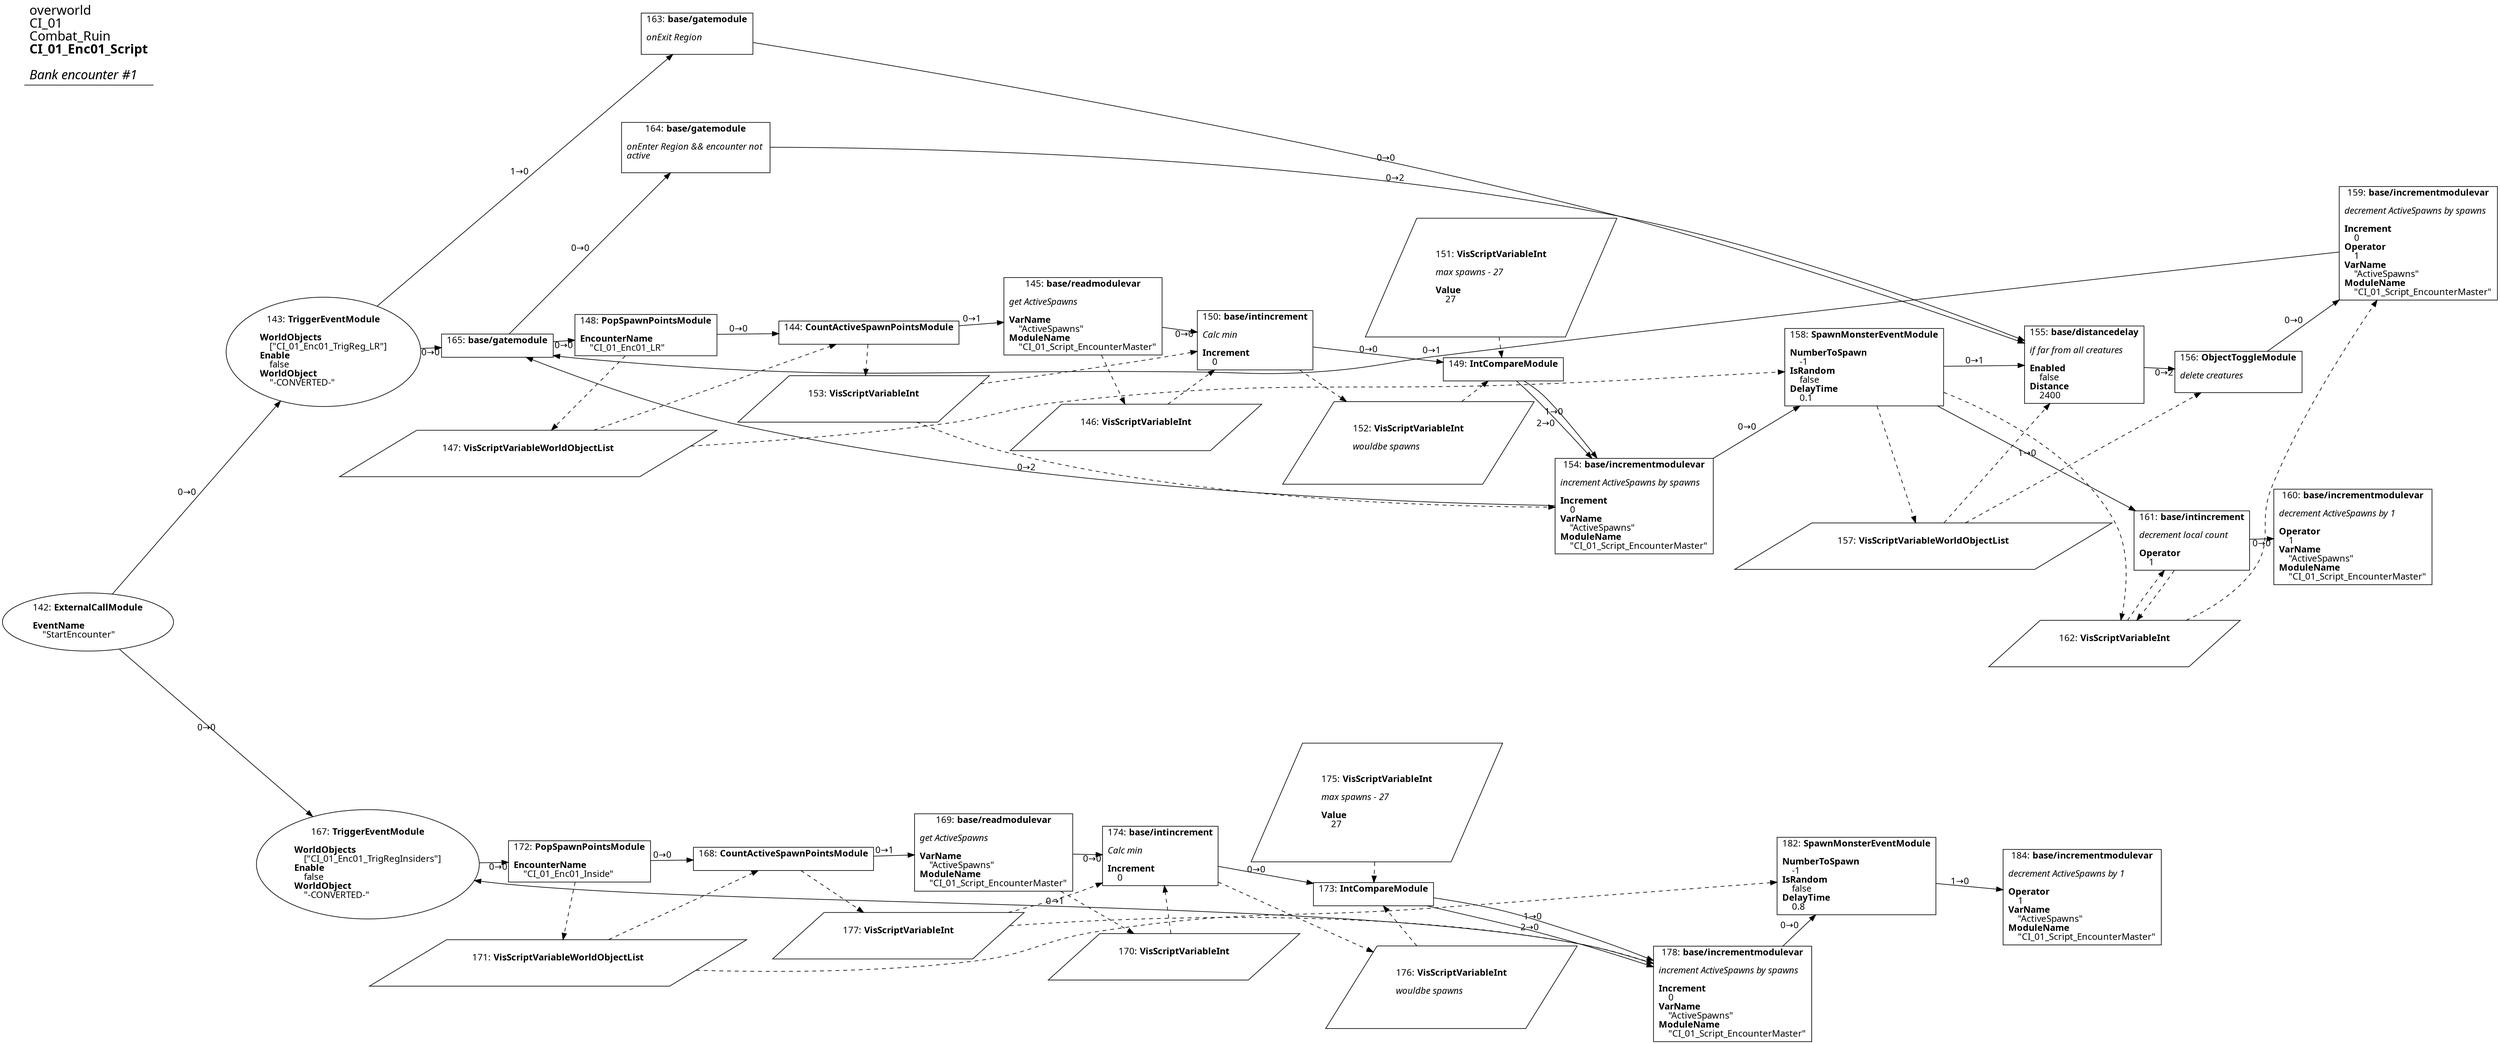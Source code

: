 digraph {
    layout = fdp;
    overlap = prism;
    sep = "+16";
    splines = spline;

    node [ shape = box ];

    graph [ fontname = "Segoe UI" ];
    node [ fontname = "Segoe UI" ];
    edge [ fontname = "Segoe UI" ];

    142 [ label = <142: <b>ExternalCallModule</b><br/><br/><b>EventName</b><br align="left"/>    &quot;StartEncounter&quot;<br align="left"/>> ];
    142 [ shape = oval ]
    142 [ pos = "-0.81500006,0.82100004!" ];
    142 -> 143 [ label = "0→0" ];
    142 -> 167 [ label = "0→0" ];

    143 [ label = <143: <b>TriggerEventModule</b><br/><br/><b>WorldObjects</b><br align="left"/>    [&quot;CI_01_Enc01_TrigReg_LR&quot;]<br align="left"/><b>Enable</b><br align="left"/>    false<br align="left"/><b>WorldObject</b><br align="left"/>    &quot;-CONVERTED-&quot;<br align="left"/>> ];
    143 [ shape = oval ]
    143 [ pos = "-0.46,1.2040001!" ];
    143 -> 165 [ label = "0→0" ];
    143 -> 163 [ label = "1→0" ];

    144 [ label = <144: <b>CountActiveSpawnPointsModule</b><br/><br/>> ];
    144 [ pos = "0.21300001,1.207!" ];
    144 -> 145 [ label = "0→1" ];
    147 -> 144 [ style = dashed ];
    144 -> 153 [ style = dashed ];

    145 [ label = <145: <b>base/readmodulevar</b><br/><br/><i>get ActiveSpawns<br align="left"/></i><br align="left"/><b>VarName</b><br align="left"/>    &quot;ActiveSpawns&quot;<br align="left"/><b>ModuleName</b><br align="left"/>    &quot;CI_01_Script_EncounterMaster&quot;<br align="left"/>> ];
    145 [ pos = "0.48600003,1.2090001!" ];
    145 -> 150 [ label = "0→0" ];
    145 -> 146 [ style = dashed ];

    146 [ label = <146: <b>VisScriptVariableInt</b><br/><br/>> ];
    146 [ shape = parallelogram ]
    146 [ pos = "0.48700002,1.077!" ];

    147 [ label = <147: <b>VisScriptVariableWorldObjectList</b><br/><br/>> ];
    147 [ shape = parallelogram ]
    147 [ pos = "-0.016,1.0780001!" ];

    148 [ label = <148: <b>PopSpawnPointsModule</b><br/><br/><b>EncounterName</b><br align="left"/>    &quot;CI_01_Enc01_LR&quot;<br align="left"/>> ];
    148 [ pos = "-0.017,1.207!" ];
    148 -> 144 [ label = "0→0" ];
    148 -> 147 [ style = dashed ];

    149 [ label = <149: <b>IntCompareModule</b><br/><br/>> ];
    149 [ pos = "0.938,1.2090001!" ];
    149 -> 154 [ label = "1→0" ];
    149 -> 154 [ label = "2→0" ];
    151 -> 149 [ style = dashed ];
    152 -> 149 [ style = dashed ];

    150 [ label = <150: <b>base/intincrement</b><br/><br/><i>Calc min<br align="left"/></i><br align="left"/><b>Increment</b><br align="left"/>    0<br align="left"/>> ];
    150 [ pos = "0.73,1.2090001!" ];
    150 -> 149 [ label = "0→0" ];
    150 -> 152 [ style = dashed ];
    153 -> 150 [ style = dashed ];
    146 -> 150 [ style = dashed ];

    151 [ label = <151: <b>VisScriptVariableInt</b><br/><br/><i>max spawns - 27<br align="left"/></i><br align="left"/><b>Value</b><br align="left"/>    27<br align="left"/>> ];
    151 [ shape = parallelogram ]
    151 [ pos = "0.934,1.266!" ];

    152 [ label = <152: <b>VisScriptVariableInt</b><br/><br/><i>wouldbe spawns<br align="left"/></i><br align="left"/>> ];
    152 [ shape = parallelogram ]
    152 [ pos = "0.734,1.0630001!" ];

    153 [ label = <153: <b>VisScriptVariableInt</b><br/><br/>> ];
    153 [ shape = parallelogram ]
    153 [ pos = "0.224,1.1040001!" ];

    154 [ label = <154: <b>base/incrementmodulevar</b><br/><br/><i>increment ActiveSpawns by spawns<br align="left"/></i><br align="left"/><b>Increment</b><br align="left"/>    0<br align="left"/><b>VarName</b><br align="left"/>    &quot;ActiveSpawns&quot;<br align="left"/><b>ModuleName</b><br align="left"/>    &quot;CI_01_Script_EncounterMaster&quot;<br align="left"/>> ];
    154 [ pos = "1.12,1.019!" ];
    154 -> 158 [ label = "0→0" ];
    154 -> 165 [ label = "0→2" ];
    153 -> 154 [ style = dashed ];

    155 [ label = <155: <b>base/distancedelay</b><br/><br/><i>if far from all creatures<br align="left"/></i><br align="left"/><b>Enabled</b><br align="left"/>    false<br align="left"/><b>Distance</b><br align="left"/>    2400<br align="left"/>> ];
    155 [ pos = "1.6580001,1.215!" ];
    155 -> 156 [ label = "0→2" ];
    157 -> 155 [ style = dashed ];

    156 [ label = <156: <b>ObjectToggleModule</b><br/><br/><i>delete creatures<br align="left"/></i><br align="left"/>> ];
    156 [ pos = "1.8560001,1.2060001!" ];
    156 -> 159 [ label = "0→0" ];
    157 -> 156 [ style = dashed ];

    157 [ label = <157: <b>VisScriptVariableWorldObjectList</b><br/><br/>> ];
    157 [ shape = parallelogram ]
    157 [ pos = "1.383,0.98!" ];

    158 [ label = <158: <b>SpawnMonsterEventModule</b><br/><br/><b>NumberToSpawn</b><br align="left"/>    -1<br align="left"/><b>IsRandom</b><br align="left"/>    false<br align="left"/><b>DelayTime</b><br align="left"/>    0.1<br align="left"/>> ];
    158 [ pos = "1.381,1.21!" ];
    158 -> 155 [ label = "0→1" ];
    158 -> 161 [ label = "1→0" ];
    158 -> 157 [ style = dashed ];
    158 -> 162 [ style = dashed ];
    147 -> 158 [ style = dashed ];

    159 [ label = <159: <b>base/incrementmodulevar</b><br/><br/><i>decrement ActiveSpawns by spawns<br align="left"/></i><br align="left"/><b>Increment</b><br align="left"/>    0<br align="left"/><b>Operator</b><br align="left"/>    1<br align="left"/><b>VarName</b><br align="left"/>    &quot;ActiveSpawns&quot;<br align="left"/><b>ModuleName</b><br align="left"/>    &quot;CI_01_Script_EncounterMaster&quot;<br align="left"/>> ];
    159 [ pos = "2.078,1.391!" ];
    159 -> 165 [ label = "0→1" ];
    162 -> 159 [ style = dashed ];

    160 [ label = <160: <b>base/incrementmodulevar</b><br/><br/><i>decrement ActiveSpawns by 1<br align="left"/></i><br align="left"/><b>Operator</b><br align="left"/>    1<br align="left"/><b>VarName</b><br align="left"/>    &quot;ActiveSpawns&quot;<br align="left"/><b>ModuleName</b><br align="left"/>    &quot;CI_01_Script_EncounterMaster&quot;<br align="left"/>> ];
    160 [ pos = "1.8880001,0.984!" ];

    161 [ label = <161: <b>base/intincrement</b><br/><br/><i>decrement local count<br align="left"/></i><br align="left"/><b>Operator</b><br align="left"/>    1<br align="left"/>> ];
    161 [ pos = "1.6700001,0.98300004!" ];
    161 -> 160 [ label = "0→0" ];
    162 -> 161 [ style = dashed ];
    161 -> 162 [ style = dashed ];

    162 [ label = <162: <b>VisScriptVariableInt</b><br/><br/>> ];
    162 [ shape = parallelogram ]
    162 [ pos = "1.593,0.83500004!" ];

    163 [ label = <163: <b>base/gatemodule</b><br/><br/><i>onExit Region<br align="left"/></i><br align="left"/>> ];
    163 [ pos = "0.004,1.639!" ];
    163 -> 155 [ label = "0→0" ];

    164 [ label = <164: <b>base/gatemodule</b><br/><br/><i>onEnter Region &amp;&amp; encounter not <br align="left"/>active<br align="left"/></i><br align="left"/>> ];
    164 [ pos = "0.006,1.478!" ];
    164 -> 155 [ label = "0→2" ];

    165 [ label = <165: <b>base/gatemodule</b><br/><br/>> ];
    165 [ pos = "-0.21900001,1.2060001!" ];
    165 -> 164 [ label = "0→0" ];
    165 -> 148 [ label = "0→0" ];

    167 [ label = <167: <b>TriggerEventModule</b><br/><br/><b>WorldObjects</b><br align="left"/>    [&quot;CI_01_Enc01_TrigRegInsiders&quot;]<br align="left"/><b>Enable</b><br align="left"/>    false<br align="left"/><b>WorldObject</b><br align="left"/>    &quot;-CONVERTED-&quot;<br align="left"/>> ];
    167 [ shape = oval ]
    167 [ pos = "-0.446,0.47200003!" ];
    167 -> 172 [ label = "0→0" ];

    168 [ label = <168: <b>CountActiveSpawnPointsModule</b><br/><br/>> ];
    168 [ pos = "0.036000002,0.47200003!" ];
    168 -> 169 [ label = "0→1" ];
    171 -> 168 [ style = dashed ];
    168 -> 177 [ style = dashed ];

    169 [ label = <169: <b>base/readmodulevar</b><br/><br/><i>get ActiveSpawns<br align="left"/></i><br align="left"/><b>VarName</b><br align="left"/>    &quot;ActiveSpawns&quot;<br align="left"/><b>ModuleName</b><br align="left"/>    &quot;CI_01_Script_EncounterMaster&quot;<br align="left"/>> ];
    169 [ pos = "0.305,0.476!" ];
    169 -> 174 [ label = "0→0" ];
    169 -> 170 [ style = dashed ];

    170 [ label = <170: <b>VisScriptVariableInt</b><br/><br/>> ];
    170 [ shape = parallelogram ]
    170 [ pos = "0.41900003,0.34800002!" ];

    171 [ label = <171: <b>VisScriptVariableWorldObjectList</b><br/><br/>> ];
    171 [ shape = parallelogram ]
    171 [ pos = "-0.19000001,0.335!" ];

    172 [ label = <172: <b>PopSpawnPointsModule</b><br/><br/><b>EncounterName</b><br align="left"/>    &quot;CI_01_Enc01_Inside&quot;<br align="left"/>> ];
    172 [ pos = "-0.20600002,0.47200003!" ];
    172 -> 168 [ label = "0→0" ];
    172 -> 171 [ style = dashed ];

    173 [ label = <173: <b>IntCompareModule</b><br/><br/>> ];
    173 [ pos = "0.786,0.47700003!" ];
    173 -> 178 [ label = "1→0" ];
    173 -> 178 [ label = "2→0" ];
    175 -> 173 [ style = dashed ];
    176 -> 173 [ style = dashed ];

    174 [ label = <174: <b>base/intincrement</b><br/><br/><i>Calc min<br align="left"/></i><br align="left"/><b>Increment</b><br align="left"/>    0<br align="left"/>> ];
    174 [ pos = "0.55600005,0.47700003!" ];
    174 -> 173 [ label = "0→0" ];
    174 -> 176 [ style = dashed ];
    177 -> 174 [ style = dashed ];
    170 -> 174 [ style = dashed ];

    175 [ label = <175: <b>VisScriptVariableInt</b><br/><br/><i>max spawns - 27<br align="left"/></i><br align="left"/><b>Value</b><br align="left"/>    27<br align="left"/>> ];
    175 [ shape = parallelogram ]
    175 [ pos = "0.78900003,0.53400004!" ];

    176 [ label = <176: <b>VisScriptVariableInt</b><br/><br/><i>wouldbe spawns<br align="left"/></i><br align="left"/>> ];
    176 [ shape = parallelogram ]
    176 [ pos = "0.62600005,0.326!" ];

    177 [ label = <177: <b>VisScriptVariableInt</b><br/><br/>> ];
    177 [ shape = parallelogram ]
    177 [ pos = "0.178,0.367!" ];

    178 [ label = <178: <b>base/incrementmodulevar</b><br/><br/><i>increment ActiveSpawns by spawns<br align="left"/></i><br align="left"/><b>Increment</b><br align="left"/>    0<br align="left"/><b>VarName</b><br align="left"/>    &quot;ActiveSpawns&quot;<br align="left"/><b>ModuleName</b><br align="left"/>    &quot;CI_01_Script_EncounterMaster&quot;<br align="left"/>> ];
    178 [ pos = "1.019,0.319!" ];
    178 -> 182 [ label = "0→0" ];
    178 -> 167 [ label = "0→1" ];
    177 -> 178 [ style = dashed ];

    182 [ label = <182: <b>SpawnMonsterEventModule</b><br/><br/><b>NumberToSpawn</b><br align="left"/>    -1<br align="left"/><b>IsRandom</b><br align="left"/>    false<br align="left"/><b>DelayTime</b><br align="left"/>    0.8<br align="left"/>> ];
    182 [ pos = "1.274,0.48600003!" ];
    182 -> 184 [ label = "1→0" ];
    171 -> 182 [ style = dashed ];

    184 [ label = <184: <b>base/incrementmodulevar</b><br/><br/><i>decrement ActiveSpawns by 1<br align="left"/></i><br align="left"/><b>Operator</b><br align="left"/>    1<br align="left"/><b>VarName</b><br align="left"/>    &quot;ActiveSpawns&quot;<br align="left"/><b>ModuleName</b><br align="left"/>    &quot;CI_01_Script_EncounterMaster&quot;<br align="left"/>> ];
    184 [ pos = "1.562,0.46300003!" ];

    title [ pos = "-0.81600004,1.6400001!" ];
    title [ shape = underline ];
    title [ label = <<font point-size="20">overworld<br align="left"/>CI_01<br align="left"/>Combat_Ruin<br align="left"/><b>CI_01_Enc01_Script</b><br align="left"/><br/><i>Bank encounter #1</i><br align="left"/></font>> ];
}
